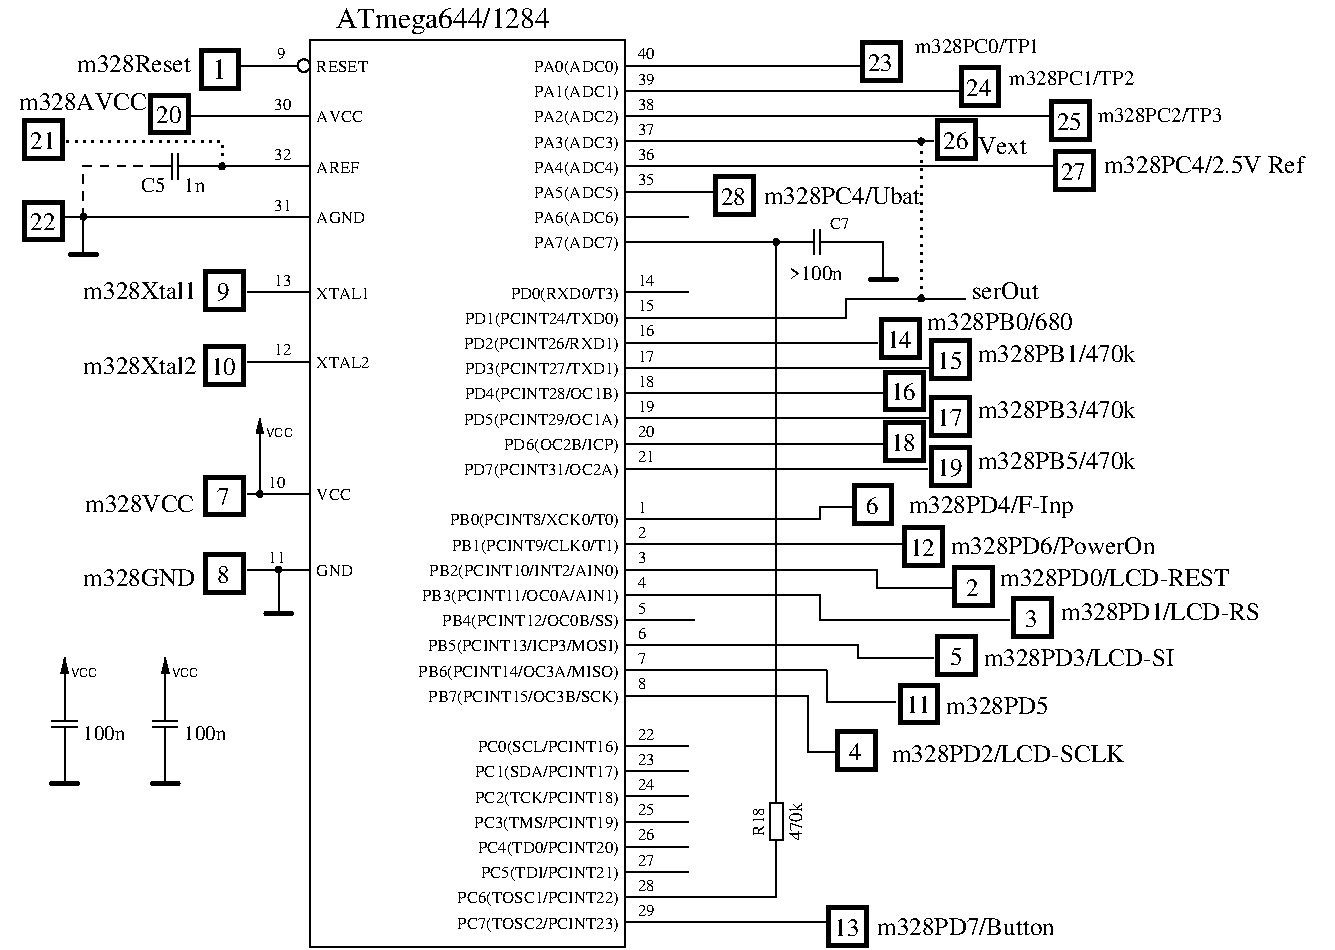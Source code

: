 #FIG 3.2  Produced by xfig version 3.2.6a
Landscape
Center
Metric
A4
100.00
Single
-2
1200 2
0 32 #e7e7e7
0 33 #717571
0 34 #d9d9d9
0 35 #569eb0
0 36 #414541
0 37 #c0c0c0
0 38 #404040
0 39 #808080
0 40 #e0e0e0
0 41 #808080
0 42 #444444
0 43 #8e8f8e
6 1395 2565 1710 2745
2 1 0 1 0 -1 0 0 -1 0.000 0 0 -1 0 0 2
	 1575 2655 1710 2655
2 1 0 1 0 -1 0 0 -1 0.000 0 0 -1 0 0 2
	 1530 2655 1395 2655
2 1 0 1 0 -1 0 0 -1 0.000 0 0 -1 0 0 2
	 1575 2565 1575 2745
2 1 0 1 0 -1 0 0 -1 0.000 0 0 -1 0 0 2
	 1530 2565 1530 2745
-6
6 855 2970 945 3060
1 3 0 1 0 -1 0 0 20 0.000 1 0.0000 900 3015 20 20 900 3015 920 3015
-6
6 5805 3150 5895 3240
1 3 0 1 0 -1 0 0 20 0.000 1 0.0000 5850 3195 20 20 5850 3195 5870 3195
-6
6 1710 1800 2025 2115
2 2 0 3 0 7 50 -1 -1 0.000 0 0 -1 0 0 5
	 1740 1830 2010 1830 2010 2100 1740 2100 1740 1830
4 1 0 50 -1 0 14 0.0000 4 165 120 1868 2032 1\001
-6
6 1350 2115 1665 2430
2 2 0 3 0 7 50 -1 -1 0.000 0 0 -1 0 0 5
	 1380 2145 1650 2145 1650 2415 1380 2415 1380 2145
4 1 0 50 -1 0 12 0.0000 4 135 210 1508 2347 20\001
-6
6 765 3015 1035 3330
2 1 0 3 0 -1 0 0 -1 0.000 0 1 -1 0 0 2
	 810 3285 990 3285
2 1 0 1 0 -1 0 0 -1 0.000 0 0 -1 0 0 2
	 900 3015 900 3285
-6
6 465 2895 765 3195
2 2 0 3 0 7 50 -1 -1 0.000 0 0 -1 0 0 5
	 480 2910 750 2910 750 3180 480 3180 480 2910
4 1 0 50 -1 0 12 0.0000 4 135 210 608 3112 22\001
-6
6 1755 3930 2055 4230
2 2 0 3 0 7 50 -1 -1 0.000 0 0 -1 0 0 5
	 1770 3945 2040 3945 2040 4215 1770 4215 1770 3945
4 1 0 50 -1 0 12 0.0000 4 135 210 1898 4147 10\001
-6
6 1755 4860 2055 5160
2 2 0 3 0 7 50 -1 -1 0.000 0 0 -1 0 0 5
	 1770 4875 2040 4875 2040 5145 1770 5145 1770 4875
4 1 0 50 -1 0 12 0.0000 4 135 105 1898 5077 7\001
-6
6 1755 5415 2055 5715
2 2 0 3 0 7 50 -1 -1 0.000 0 0 -1 0 0 5
	 1770 5430 2040 5430 2040 5700 1770 5700 1770 5430
4 1 0 50 -1 0 12 0.0000 4 135 105 1898 5632 8\001
-6
6 2160 5580 2430 5895
2 1 0 3 0 -1 0 0 -1 0.000 0 1 -1 0 0 2
	 2205 5850 2385 5850
2 1 0 1 0 -1 0 0 -1 0.000 0 0 -1 0 0 2
	 2295 5580 2295 5850
-6
6 2115 4455 2430 4770
2 1 0 1 0 -1 0 0 -1 0.000 0 0 -1 1 0 2
	1 1 1.00 45.00 90.00
	 2160 4770 2160 4455
4 0 0 0 0 16 6 0.0000 4 75 225 2205 4590 VCC\001
-6
6 2115 4950 2205 5040
1 3 0 1 0 -1 0 0 20 0.000 1 0.0000 2160 4995 20 20 2160 4995 2180 4995
-6
6 2250 5490 2340 5580
1 3 0 1 0 -1 0 0 20 0.000 1 0.0000 2295 5535 20 20 2295 5535 2315 5535
-6
6 6585 3735 6885 4035
2 2 0 3 0 7 50 -1 -1 0.000 0 0 -1 0 0 5
	 6600 3750 6870 3750 6870 4020 6600 4020 6600 3750
4 1 0 50 -1 0 12 0.0000 4 135 210 6728 3952 14\001
-6
6 6945 3885 7245 4185
2 2 0 3 0 7 50 -1 -1 0.000 0 0 -1 0 0 5
	 6960 3900 7230 3900 7230 4170 6960 4170 6960 3900
4 1 0 50 -1 0 12 0.0000 4 135 210 7088 4102 15\001
-6
6 6945 4290 7245 4590
2 2 0 3 0 7 50 -1 -1 0.000 0 0 -1 0 0 5
	 6960 4305 7230 4305 7230 4575 6960 4575 6960 4305
4 1 0 50 -1 0 12 0.0000 4 135 210 7088 4507 17\001
-6
6 6615 4110 6915 4410
2 2 0 3 0 7 50 -1 -1 0.000 0 0 -1 0 0 5
	 6630 4125 6900 4125 6900 4395 6630 4395 6630 4125
4 1 0 50 -1 0 12 0.0000 4 135 210 6758 4327 16\001
-6
6 6945 4650 7245 4950
2 2 0 3 0 7 50 -1 -1 0.000 0 0 -1 0 0 5
	 6960 4665 7230 4665 7230 4935 6960 4935 6960 4665
4 1 0 50 -1 0 12 0.0000 4 135 210 7088 4867 19\001
-6
6 6615 4470 6915 4770
2 2 0 3 0 7 50 -1 -1 0.000 0 0 -1 0 0 5
	 6630 4485 6900 4485 6900 4755 6630 4755 6630 4485
4 1 0 50 -1 0 12 0.0000 4 135 210 6758 4687 18\001
-6
6 1755 3390 2055 3690
2 2 0 3 0 7 50 -1 -1 0.000 0 0 -1 0 0 5
	 1770 3405 2040 3405 2040 3675 1770 3675 1770 3405
4 1 0 50 -1 0 12 0.0000 4 135 105 1898 3607 9\001
-6
6 465 2310 765 2610
2 2 0 3 0 7 50 -1 -1 0.000 0 0 -1 0 0 5
	 480 2325 750 2325 750 2595 480 2595 480 2325
4 1 0 50 -1 0 12 0.0000 4 135 210 608 2527 21\001
-6
6 1845 2610 1935 2700
1 3 0 1 0 -1 0 0 20 0.000 1 0.0000 1890 2655 20 20 1890 2655 1910 2655
-6
6 5805 7110 5895 7560
2 1 0 1 0 -1 0 0 -1 0.000 0 0 -1 0 0 2
	 5850 7470 5850 7560
2 2 0 1 0 -1 0 0 -1 0.000 0 0 -1 0 0 5
	 5805 7200 5895 7200 5895 7470 5805 7470 5805 7200
2 1 0 1 0 -1 0 0 -1 0.000 0 0 -1 0 0 2
	 5850 7110 5850 7200
-6
6 5985 3105 6300 3285
2 1 0 1 0 -1 0 0 -1 0.000 0 0 -1 0 0 2
	 6120 3195 5985 3195
2 1 0 1 0 -1 0 0 -1 0.000 0 0 -1 0 0 2
	 6165 3195 6300 3195
2 1 0 1 0 -1 0 0 -1 0.000 0 0 -1 0 0 2
	 6120 3285 6120 3105
2 1 0 1 0 -1 0 0 -1 0.000 0 0 -1 0 0 2
	 6165 3285 6165 3105
-6
6 6450 1755 6750 2055
2 2 0 3 0 7 50 -1 -1 0.000 0 0 -1 0 0 5
	 6465 1770 6735 1770 6735 2040 6465 2040 6465 1770
4 1 0 50 -1 0 12 0.0000 4 135 210 6593 1972 23\001
-6
6 7155 1935 7455 2235
2 2 0 3 0 7 50 -1 -1 0.000 0 0 -1 0 0 5
	 7170 1950 7440 1950 7440 2220 7170 2220 7170 1950
4 1 0 50 -1 0 12 0.0000 4 135 210 7298 2152 24\001
-6
6 7800 2175 8100 2475
2 2 0 3 0 7 50 -1 -1 0.000 0 0 -1 0 0 5
	 7815 2190 8085 2190 8085 2460 7815 2460 7815 2190
4 1 0 50 -1 0 12 0.0000 4 135 210 7943 2392 25\001
-6
6 6480 3195 6750 3510
2 1 0 3 0 -1 0 0 -1 0.000 0 1 -1 0 0 2
	 6525 3465 6705 3465
2 1 0 1 0 -1 0 0 -1 0.000 0 0 -1 0 0 2
	 6615 3195 6615 3465
-6
6 6990 2310 7290 2610
2 2 0 3 0 7 50 -1 -1 0.000 0 0 -1 0 0 5
	 7005 2325 7275 2325 7275 2595 7005 2595 7005 2325
4 1 0 50 -1 0 12 0.0000 4 135 210 7133 2527 26\001
-6
6 6840 2430 6930 2520
1 3 0 1 0 -1 0 0 20 0.000 1 0.0000 6885 2475 20 20 6885 2475 6905 2475
-6
6 6840 3555 6930 3645
1 3 0 1 0 -1 0 0 20 0.000 1 0.0000 6885 3600 20 20 6885 3600 6905 3600
-6
6 630 6165 1260 7110
6 720 6165 1035 6480
2 1 0 1 0 -1 0 0 -1 0.000 0 0 -1 1 0 2
	1 1 1.00 45.00 90.00
	 765 6480 765 6165
4 0 0 0 0 16 6 0.0000 4 75 225 810 6300 VCC\001
-6
6 675 6480 855 6795
2 1 0 1 0 -1 0 0 -1 0.000 0 0 -1 0 0 2
	 765 6660 765 6795
2 1 0 1 0 -1 0 0 -1 0.000 0 0 -1 0 0 2
	 765 6615 765 6480
2 1 0 1 0 -1 0 0 -1 0.000 0 0 -1 0 0 2
	 855 6660 675 6660
2 1 0 1 0 -1 0 0 -1 0.000 0 0 -1 0 0 2
	 855 6615 675 6615
-6
6 630 6795 900 7110
2 1 0 3 0 -1 0 0 -1 0.000 0 1 -1 0 0 2
	 675 7065 855 7065
2 1 0 1 0 -1 0 0 -1 0.000 0 0 -1 0 0 2
	 765 6795 765 7065
-6
4 0 0 50 -1 0 10 0.0000 4 105 360 900 6750 100n\001
-6
6 1350 6165 1980 7110
6 1440 6165 1755 6480
2 1 0 1 0 -1 0 0 -1 0.000 0 0 -1 1 0 2
	1 1 1.00 45.00 90.00
	 1485 6480 1485 6165
4 0 0 0 0 16 6 0.0000 4 75 225 1530 6300 VCC\001
-6
6 1395 6480 1575 6795
2 1 0 1 0 -1 0 0 -1 0.000 0 0 -1 0 0 2
	 1485 6660 1485 6795
2 1 0 1 0 -1 0 0 -1 0.000 0 0 -1 0 0 2
	 1485 6615 1485 6480
2 1 0 1 0 -1 0 0 -1 0.000 0 0 -1 0 0 2
	 1575 6660 1395 6660
2 1 0 1 0 -1 0 0 -1 0.000 0 0 -1 0 0 2
	 1575 6615 1395 6615
-6
6 1350 6795 1620 7110
2 1 0 3 0 -1 0 0 -1 0.000 0 1 -1 0 0 2
	 1395 7065 1575 7065
2 1 0 1 0 -1 0 0 -1 0.000 0 0 -1 0 0 2
	 1485 6795 1485 7065
-6
4 0 0 50 -1 0 10 0.0000 4 105 360 1620 6750 100n\001
-6
6 7830 2535 8130 2835
2 2 0 3 0 7 50 -1 -1 0.000 0 0 -1 0 0 5
	 7845 2550 8115 2550 8115 2820 7845 2820 7845 2550
4 1 0 50 -1 0 12 0.0000 4 135 210 7973 2752 27\001
-6
6 5400 2715 5700 3015
2 2 0 3 0 7 50 -1 -1 0.000 0 0 -1 0 0 5
	 5415 2730 5685 2730 5685 3000 5415 3000 5415 2730
4 1 0 50 -1 0 12 0.0000 4 135 210 5543 2932 28\001
-6
6 6210 7920 8010 8235
6 6210 7935 6510 8235
2 2 0 3 0 7 50 -1 -1 0.000 0 0 -1 0 0 5
	 6225 7950 6495 7950 6495 8220 6225 8220 6225 7950
4 1 0 50 -1 0 12 0.0000 4 135 210 6353 8152 13\001
-6
4 0 0 50 -1 0 12 0.0000 4 135 1440 6570 8145 m328PD7/Button\001
-6
6 6255 6660 8505 6975
6 6270 6675 6570 6975
2 2 0 3 0 7 50 -1 -1 0.000 0 0 -1 0 0 5
	 6285 6690 6555 6690 6555 6960 6285 6960 6285 6690
4 1 0 50 -1 0 12 0.0000 4 135 105 6413 6892 4\001
-6
4 0 0 50 -1 0 12 0.0000 4 135 1815 6675 6910 m328PD2/LCD-SCLK\001
-6
6 6975 5985 8820 6300
6 6990 6000 7290 6300
2 2 0 3 0 7 50 -1 -1 0.000 0 0 -1 0 0 5
	 7005 6015 7275 6015 7275 6285 7005 6285 7005 6015
4 1 0 50 -1 0 12 0.0000 4 135 105 7133 6217 5\001
-6
4 0 0 50 -1 0 12 0.0000 4 135 1485 7331 6225 m328PD3/LCD-SI\001
-6
6 6705 6345 7875 6660
6 6705 6345 7875 6660
6 6720 6345 7020 6645
2 2 0 3 0 7 50 -1 -1 0.000 0 0 -1 0 0 5
	 6735 6360 7005 6360 7005 6630 6735 6630 6735 6360
4 1 0 50 -1 0 12 0.0000 4 135 210 6863 6562 11\001
-6
4 0 0 50 -1 0 12 0.0000 4 135 810 7065 6570 m328PD5\001
-6
-6
6 6390 4905 8100 5220
6 6390 4920 6690 5220
2 2 0 3 0 7 50 -1 -1 0.000 0 0 -1 0 0 5
	 6405 4935 6675 4935 6675 5205 6405 5205 6405 4935
4 1 0 50 -1 0 12 0.0000 4 135 105 6533 5137 6\001
-6
4 0 0 50 -1 0 12 0.0000 4 180 1305 6795 5130 m328PD4/F-Inp\001
-6
6 6750 5220 8730 5535
6 6750 5220 7050 5520
2 2 0 3 0 7 50 -1 -1 0.000 0 0 -1 0 0 5
	 6765 5235 7035 5235 7035 5505 6765 5505 6765 5235
4 1 0 50 -1 0 12 0.0000 4 135 210 6893 5437 12\001
-6
4 0 0 50 -1 0 12 0.0000 4 135 1605 7097 5422 m328PD6/PowerOn\001
-6
6 7110 5490 9270 5805
6 7110 5505 7410 5805
2 2 0 3 0 7 50 -1 -1 0.000 0 0 -1 0 0 5
	 7125 5520 7395 5520 7395 5790 7125 5790 7125 5520
4 1 0 50 -1 0 12 0.0000 4 135 105 7253 5722 2\001
-6
4 0 0 50 -1 0 12 0.0000 4 135 1800 7448 5652 m328PD0/LCD-REST\001
-6
6 7515 5715 9450 6030
6 7530 5730 7830 6030
2 2 0 3 0 7 50 -1 -1 0.000 0 0 -1 0 0 5
	 7545 5745 7815 5745 7815 6015 7545 6015 7545 5745
4 1 0 50 -1 0 12 0.0000 4 135 105 7673 5947 3\001
-6
4 0 0 50 -1 0 12 0.0000 4 135 1560 7884 5893 m328PD1/LCD-RS\001
-6
1 4 0 1 0 7 50 -1 -1 0.000 1 0.0000 2475 1935 45 45 2430 1935 2520 1935
2 1 0 1 0 7 50 -1 -1 0.000 0 0 -1 0 0 2
	 4770 1935 6480 1935
2 1 0 1 0 7 50 -1 -1 0.000 0 0 -1 0 0 2
	 4770 2115 7155 2115
2 1 0 1 0 7 50 -1 -1 0.000 0 0 -1 0 0 2
	 4770 2295 7830 2295
2 1 0 1 0 7 50 -1 -1 0.000 0 0 -1 0 0 2
	 4770 2655 5220 2655
2 1 0 1 0 7 50 -1 -1 0.000 0 0 -1 0 0 2
	 4770 2835 5400 2835
2 1 0 1 0 7 50 -1 -1 0.000 0 0 -1 0 0 2
	 4770 3915 5220 3915
2 1 0 1 0 7 50 -1 -1 0.000 0 0 -1 0 0 2
	 4770 4095 6975 4095
2 1 0 1 0 7 50 -1 -1 0.000 0 0 -1 0 0 2
	 4770 4275 6615 4275
2 1 0 1 0 7 50 -1 -1 0.000 0 0 -1 0 0 2
	 2070 2655 2520 2655
2 1 0 1 0 7 50 -1 -1 0.000 0 0 -1 0 0 2
	 900 3015 2520 3015
2 1 0 1 0 7 50 -1 -1 0.000 0 0 -1 0 0 2
	 2070 3555 2520 3555
2 1 0 1 0 7 50 -1 -1 0.000 0 0 -1 0 0 2
	 2070 4050 2520 4050
2 1 0 1 0 7 50 -1 -1 0.000 0 0 -1 0 0 2
	 2070 4995 2520 4995
2 1 0 1 0 7 50 -1 -1 0.000 0 0 -1 0 0 2
	 1665 2295 2520 2295
2 1 1 1 0 7 50 -1 -1 4.000 0 0 -1 0 0 3
	 900 3015 900 2655 1395 2655
2 1 0 1 0 7 50 -1 -1 0.000 0 0 -1 0 0 2
	 1710 2655 2070 2655
2 1 0 1 0 7 50 -1 -1 0.000 0 0 -1 0 0 2
	 4770 2475 6975 2475
2 1 0 1 0 7 50 -1 -1 0.000 0 0 -1 0 0 2
	 4770 4635 5220 4635
2 1 0 1 0 7 50 -1 -1 0.000 0 0 -1 0 0 2
	 4770 3555 5220 3555
2 1 0 1 0 7 50 -1 -1 0.000 0 0 -1 0 0 2
	 4770 5895 5265 5895
2 1 0 1 0 7 50 -1 -1 0.000 0 0 -1 0 0 2
	 4770 6255 6210 6255
2 1 0 1 0 7 50 -1 -1 0.000 0 0 -1 0 0 2
	 4770 6075 6435 6075
2 1 0 1 0 7 50 -1 -1 0.000 0 0 -1 0 0 2
	 5220 3915 6570 3915
2 1 0 1 0 7 50 -1 -1 0.000 0 0 -1 0 0 2
	 4770 6795 5220 6795
2 1 0 1 0 7 50 -1 -1 0.000 0 0 -1 0 0 2
	 4770 6975 5220 6975
2 1 0 1 0 7 50 -1 -1 0.000 0 0 -1 0 0 2
	 4770 7155 5220 7155
2 1 0 1 0 7 50 -1 -1 0.000 0 0 -1 0 0 2
	 4770 7335 5220 7335
2 1 0 1 0 7 50 -1 -1 0.000 0 0 -1 0 0 2
	 4770 7515 5220 7515
2 1 0 1 0 7 50 -1 -1 0.000 0 0 -1 0 0 2
	 4770 7695 5220 7695
2 1 0 1 0 7 50 -1 -1 0.000 0 0 -1 0 0 2
	 4770 7875 5220 7875
2 1 0 1 0 7 50 -1 -1 0.000 0 0 -1 0 0 2
	 4770 8055 6210 8055
2 2 0 1 0 7 50 -1 -1 0.000 0 0 -1 0 0 5
	 2520 1755 4770 1755 4770 8235 2520 8235 2520 1755
2 1 0 1 0 7 50 -1 -1 0.000 0 0 -1 0 0 2
	 4770 4815 5220 4815
2 1 0 1 0 7 50 -1 -1 0.000 0 0 -1 0 0 2
	 4770 3195 5220 3195
2 1 0 1 0 7 50 -1 -1 0.000 0 0 -1 0 0 2
	 4770 3015 5220 3015
2 1 0 1 0 7 50 -1 -1 0.000 0 0 -1 0 0 2
	 5850 3195 5175 3195
2 1 0 1 0 7 50 -1 -1 0.000 0 0 -1 0 0 2
	 5850 3195 5850 7110
2 1 0 1 0 7 50 -1 -1 0.000 0 0 -1 0 0 3
	 5850 7560 5850 7875 5175 7875
2 1 0 1 0 7 50 -1 -1 0.000 0 0 -1 0 0 2
	 2070 5535 2520 5535
2 1 0 1 0 7 50 -1 -1 0.000 0 0 -1 0 0 2
	 900 3015 765 3015
2 1 0 1 0 7 50 -1 -1 0.000 0 0 -1 0 0 2
	 7830 2655 5220 2655
2 1 0 1 0 7 50 -1 -1 0.000 0 0 -1 0 0 2
	 2430 1935 2025 1935
2 1 0 1 0 7 50 -1 -1 0.000 0 0 -1 0 0 2
	 2160 4725 2160 4995
2 1 0 1 0 7 50 -1 -1 0.000 0 0 -1 0 0 2
	 2295 5535 2295 5625
2 1 0 1 0 7 50 -1 -1 0.000 0 0 -1 0 0 2
	 5220 4635 6615 4635
2 1 0 1 0 7 50 -1 -1 0.000 0 0 -1 0 0 2
	 5220 4815 6930 4815
2 1 0 1 0 7 50 -1 -1 0.000 0 0 -1 0 0 2
	 4770 4455 6975 4455
2 1 2 2 0 7 50 -1 -1 3.000 0 0 -1 0 0 3
	 1890 2655 1890 2475 765 2475
2 1 0 1 0 7 50 -1 -1 0.000 0 0 -1 0 0 3
	 6300 3195 6390 3195 6615 3195
2 1 0 1 0 7 50 -1 -1 3.000 0 0 -1 0 0 2
	 5985 3195 5850 3195
2 1 0 1 0 7 50 -1 -1 0.000 0 0 -1 0 0 2
	 4770 3735 5220 3735
2 1 0 1 0 7 50 -1 -1 0.000 0 0 -1 0 0 4
	 5220 3735 6345 3735 6345 3600 7200 3600
2 1 2 2 0 7 50 -1 -1 3.000 0 0 -1 0 0 2
	 6885 2475 6885 3600
2 1 0 1 0 7 50 -1 -1 0.000 0 0 -1 0 0 2
	 4770 5715 5265 5715
2 1 0 1 0 7 50 -1 -1 0.000 0 0 -1 0 0 2
	 4770 5355 6750 5355
2 1 0 1 0 7 50 -1 -1 0.000 0 0 -1 0 0 4
	 4770 6435 6075 6435 6075 6840 6300 6840
2 1 0 1 0 7 50 -1 -1 0.000 0 0 -1 0 0 3
	 6435 6075 6435 6165 6975 6165
2 1 0 1 0 7 50 -1 -1 0.000 0 0 -1 0 0 2
	 4770 5535 5220 5535
2 1 0 1 0 7 50 -1 -1 0.000 0 0 -1 0 0 4
	 4770 5175 6165 5175 6165 5085 6390 5085
2 1 0 1 0 7 50 -1 -1 0.000 0 0 -1 0 0 4
	 5220 5535 6570 5535 6570 5670 7110 5670
2 1 0 1 0 7 50 -1 -1 0.000 0 0 -1 0 0 4
	 5265 5715 6165 5715 6165 5895 7515 5895
2 1 0 1 0 7 50 -1 -1 0.000 0 0 -1 0 0 3
	 6210 6255 6210 6480 6705 6480
4 0 0 50 -1 0 8 0.0000 4 90 465 2565 4095 XTAL2\001
4 0 0 50 -1 0 8 0.0000 4 90 435 2565 1980 RESET\001
4 2 0 50 -1 0 8 0.0000 4 120 1320 4725 4140 PD3(PCINT27/TXD1)\001
4 2 0 50 -1 0 8 0.0000 4 120 1305 4725 4320 PD4(PCINT28/OC1B)\001
4 2 0 50 -1 0 8 0.0000 4 120 720 4725 1980 PA0(ADC0)\001
4 2 0 50 -1 0 8 0.0000 4 120 720 4725 2160 PA1(ADC1)\001
4 2 0 50 -1 0 8 0.0000 4 120 720 4725 2340 PA2(ADC2)\001
4 2 0 50 -1 0 8 0.0000 4 120 720 4725 2520 PA3(ADC3)\001
4 2 0 50 -1 0 8 0.0000 4 120 720 4725 2700 PA4(ADC4)\001
4 2 0 50 -1 0 8 0.0000 4 120 720 4725 2880 PA5(ADC5)\001
4 0 0 50 -1 0 8 0.0000 4 90 360 2565 2700 AREF\001
4 0 0 50 -1 0 8 0.0000 4 90 465 2565 3600 XTAL1\001
4 0 0 50 -1 0 8 0.0000 4 90 150 4860 1890 40\001
4 0 0 50 -1 0 8 0.0000 4 90 150 4860 2070 39\001
4 0 0 50 -1 0 8 0.0000 4 90 150 4860 2250 38\001
4 0 0 50 -1 0 8 0.0000 4 90 150 4860 2430 37\001
4 0 0 50 -1 0 8 0.0000 4 105 150 4860 2610 36\001
4 0 0 50 -1 0 8 0.0000 4 90 150 4860 2790 35\001
4 0 0 50 -1 0 8 0.0000 4 90 75 4860 5490 3\001
4 2 0 50 -1 0 8 0.0000 4 90 75 2340 1890 9\001
4 2 0 50 -1 0 8 0.0000 4 90 150 2385 4005 12\001
4 2 0 50 -1 0 8 0.0000 4 90 150 2385 2610 32\001
4 0 0 50 -1 0 8 0.0000 4 90 315 2565 5580 GND\001
4 0 0 50 -1 0 8 0.0000 4 90 285 2565 5040 VCC\001
4 0 0 50 -1 0 8 0.0000 4 90 390 2565 2340 AVCC\001
4 0 0 50 -1 0 8 0.0000 4 90 420 2565 3060 AGND\001
4 2 0 50 -1 0 8 0.0000 4 90 150 2385 2250 30\001
4 2 0 50 -1 0 8 0.0000 4 90 150 2385 2970 31\001
4 2 0 50 -1 0 10 0.0000 4 105 195 1485 2835 C5\001
4 0 0 50 -1 0 10 0.0000 4 105 180 1620 2835 1n\001
4 2 0 50 -1 0 8 0.0000 4 90 150 2340 4950 10\001
4 2 0 50 -1 0 8 0.0000 4 135 720 4725 3060 PA6(ADC6)\001
4 2 0 50 -1 0 8 0.0000 4 120 720 4725 3240 PA7(ADC7)\001
4 2 0 50 -1 0 8 0.0000 4 120 1320 4725 4500 PD5(PCINT29/OC1A)\001
4 2 0 50 -1 0 8 0.0000 4 120 930 4725 3600 PD0(RXD0/T3)\001
4 2 0 50 -1 0 8 0.0000 4 120 1320 4725 3780 PD1(PCINT24/TXD0)\001
4 0 0 50 -1 0 8 0.0000 4 90 150 4860 3510 14\001
4 0 0 50 -1 0 8 0.0000 4 90 150 4860 3690 15\001
4 0 0 50 -1 0 8 0.0000 4 105 150 4860 3870 16\001
4 0 0 50 -1 0 8 0.0000 4 90 150 4860 4050 17\001
4 0 0 50 -1 0 8 0.0000 4 90 150 4860 4410 19\001
4 0 0 50 -1 0 8 0.0000 4 90 150 4860 4230 18\001
4 2 0 50 -1 0 8 0.0000 4 135 1320 4725 3960 PD2(PCINT26/RXD1)\001
4 2 0 50 -1 0 8 0.0000 4 135 960 4725 4680 PD6(OC2B/ICP)\001
4 0 0 50 -1 0 8 0.0000 4 90 150 4860 4590 20\001
4 0 0 50 -1 0 8 0.0000 4 90 150 4860 4770 21\001
4 2 0 50 -1 0 8 0.0000 4 120 1320 4725 4860 PD7(PCINT31/OC2A)\001
4 2 0 50 -1 0 8 0.0000 4 120 1605 4725 6480 PB7(PCINT15/OC3B/SCK)\001
4 2 0 50 -1 0 8 0.0000 4 120 1605 4725 6120 PB5(PCINT13/ICP3/MOSI)\001
4 2 0 50 -1 0 8 0.0000 4 120 1485 4725 5940 PB4(PCINT12/OC0B/SS)\001
4 2 0 50 -1 0 8 0.0000 4 120 1680 4725 5760 PB3(PCINT11/OC0A/AIN1)\001
4 2 0 50 -1 0 8 0.0000 4 120 1620 4725 5580 PB2(PCINT10/INT2/AIN0)\001
4 2 0 50 -1 0 8 0.0000 4 120 1425 4725 5400 PB1(PCINT9/CLK0/T1)\001
4 2 0 50 -1 0 8 0.0000 4 120 1440 4725 5220 PB0(PCINT8/XCK0/T0)\001
4 0 0 50 -1 0 8 0.0000 4 90 75 4860 5850 5\001
4 0 0 50 -1 0 8 0.0000 4 90 75 4860 5130 1\001
4 0 0 50 -1 0 8 0.0000 4 90 75 4860 5310 2\001
4 0 0 50 -1 0 8 0.0000 4 90 75 4860 5670 4\001
4 0 0 50 -1 0 8 0.0000 4 105 75 4860 6030 6\001
4 0 0 50 -1 0 8 0.0000 4 90 75 4860 6210 7\001
4 0 0 50 -1 0 8 0.0000 4 90 75 4860 6390 8\001
4 2 0 50 -1 0 8 0.0000 4 135 1695 4725 6300 PB6(PCINT14/OC3A/MISO)\001
4 2 0 50 -1 0 8 0.0000 4 135 1185 4725 6840 PC0(SCL/PCINT16)\001
4 2 0 50 -1 0 8 0.0000 4 120 1215 4725 7020 PC1(SDA/PCINT17)\001
4 2 0 50 -1 0 8 0.0000 4 120 1215 4725 7200 PC2(TCK/PCINT18)\001
4 2 0 50 -1 0 8 0.0000 4 120 1215 4725 7380 PC3(TMS/PCINT19)\001
4 2 0 50 -1 0 8 0.0000 4 120 1200 4725 7560 PC4(TD0/PCINT20)\001
4 2 0 50 -1 0 8 0.0000 4 120 1170 4725 7740 PC5(TDI/PCINT21)\001
4 2 0 50 -1 0 8 0.0000 4 135 1365 4725 7920 PC6(TOSC1/PCINT22)\001
4 2 0 50 -1 0 8 0.0000 4 120 1365 4725 8100 PC7(TOSC2/PCINT23)\001
4 0 0 50 -1 0 8 0.0000 4 90 150 4860 6750 22\001
4 0 0 50 -1 0 8 0.0000 4 90 150 4860 6930 23\001
4 0 0 50 -1 0 8 0.0000 4 90 150 4860 7110 24\001
4 0 0 50 -1 0 8 0.0000 4 90 150 4860 7290 25\001
4 0 0 50 -1 0 8 0.0000 4 105 150 4860 7470 26\001
4 0 0 50 -1 0 8 0.0000 4 90 150 4860 7650 27\001
4 0 0 50 -1 0 8 0.0000 4 90 150 4860 7830 28\001
4 0 0 50 -1 0 8 0.0000 4 90 150 4860 8010 29\001
4 1 0 50 -1 0 14 0.0000 4 225 1755 3465 1665 ATmega644/1284\001
4 2 0 50 -1 0 8 0.0000 4 90 150 2340 5490 11\001
4 2 0 50 -1 0 8 0.0000 4 90 150 2385 3510 13\001
4 1 0 50 -1 0 9 1.5708 4 105 300 6030 7335 470k\001
4 1 0 50 -1 0 8 1.5708 4 90 240 5760 7335 R18\001
4 1 0 50 -1 0 8 0.0000 4 90 165 6300 3105 C7\001
4 0 0 50 -1 0 12 0.0000 4 135 390 7290 2565 Vext\001
4 0 0 50 -1 0 12 0.0000 4 135 525 7245 3600 serOut\001
4 2 0 50 -1 0 12 0.0000 4 135 870 1700 5655 m328GND\001
4 2 0 50 -1 0 12 0.0000 4 135 915 1665 1980 m328Reset\001
4 2 0 50 -1 0 12 0.0000 4 135 1005 1350 2250 m328AVCC\001
4 2 0 50 -1 0 12 0.0000 4 135 870 1691 5124 m328VCC\001
4 2 0 50 -1 0 12 0.0000 4 135 915 1710 3600 m328Xtal1\001
4 2 0 50 -1 0 12 0.0000 4 135 915 1710 4140 m328Xtal2\001
4 0 0 50 -1 0 10 0.0000 4 105 1020 6840 1845 m328PC0/TP1\001
4 0 0 50 -1 0 10 0.0000 4 105 1020 7515 2070 m328PC1/TP2\001
4 0 0 50 -1 0 10 0.0000 4 105 1020 8145 2340 m328PC2/TP3\001
4 0 0 50 -1 0 12 0.0000 4 135 1290 7290 4050 m328PB1/470k\001
4 0 0 50 -1 0 12 0.0000 4 135 1290 7290 4455 m328PB3/470k\001
4 0 0 50 -1 0 12 0.0000 4 135 1290 7290 4815 m328PB5/470k\001
4 0 0 50 -1 0 12 0.0000 4 135 1185 6930 3825 m328PB0/680\001
4 0 0 50 -1 0 10 0.0000 4 105 450 5940 3465 >100n\001
4 0 0 50 -1 0 12 0.0000 4 135 1590 8190 2700 m328PC4/2.5V Ref\001
4 0 0 50 -1 0 12 0.0000 4 135 1260 5760 2925 m328PC4/Ubat\001
